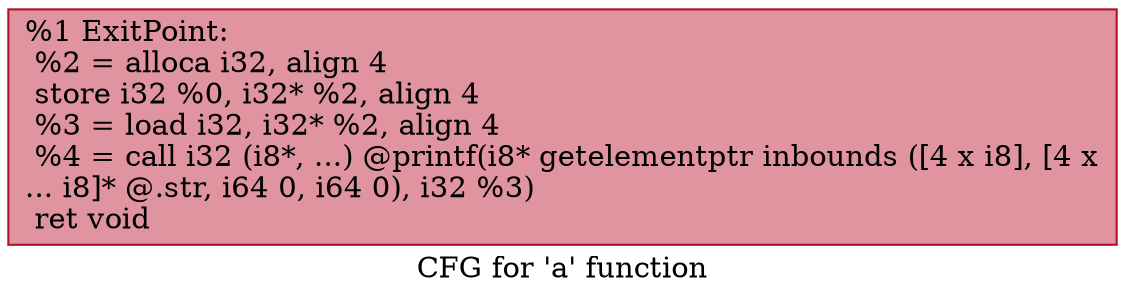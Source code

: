 digraph "CFG for 'a' function" {
	label="CFG for 'a' function";

	Node0x55fe66e77470 [shape=record,color="#b70d28ff", style=filled, fillcolor="#b70d2870",label="{%1 ExitPoint:\l  %2 = alloca i32, align 4\l  store i32 %0, i32* %2, align 4\l  %3 = load i32, i32* %2, align 4\l  %4 = call i32 (i8*, ...) @printf(i8* getelementptr inbounds ([4 x i8], [4 x\l... i8]* @.str, i64 0, i64 0), i32 %3)\l  ret void\l}"];
}
